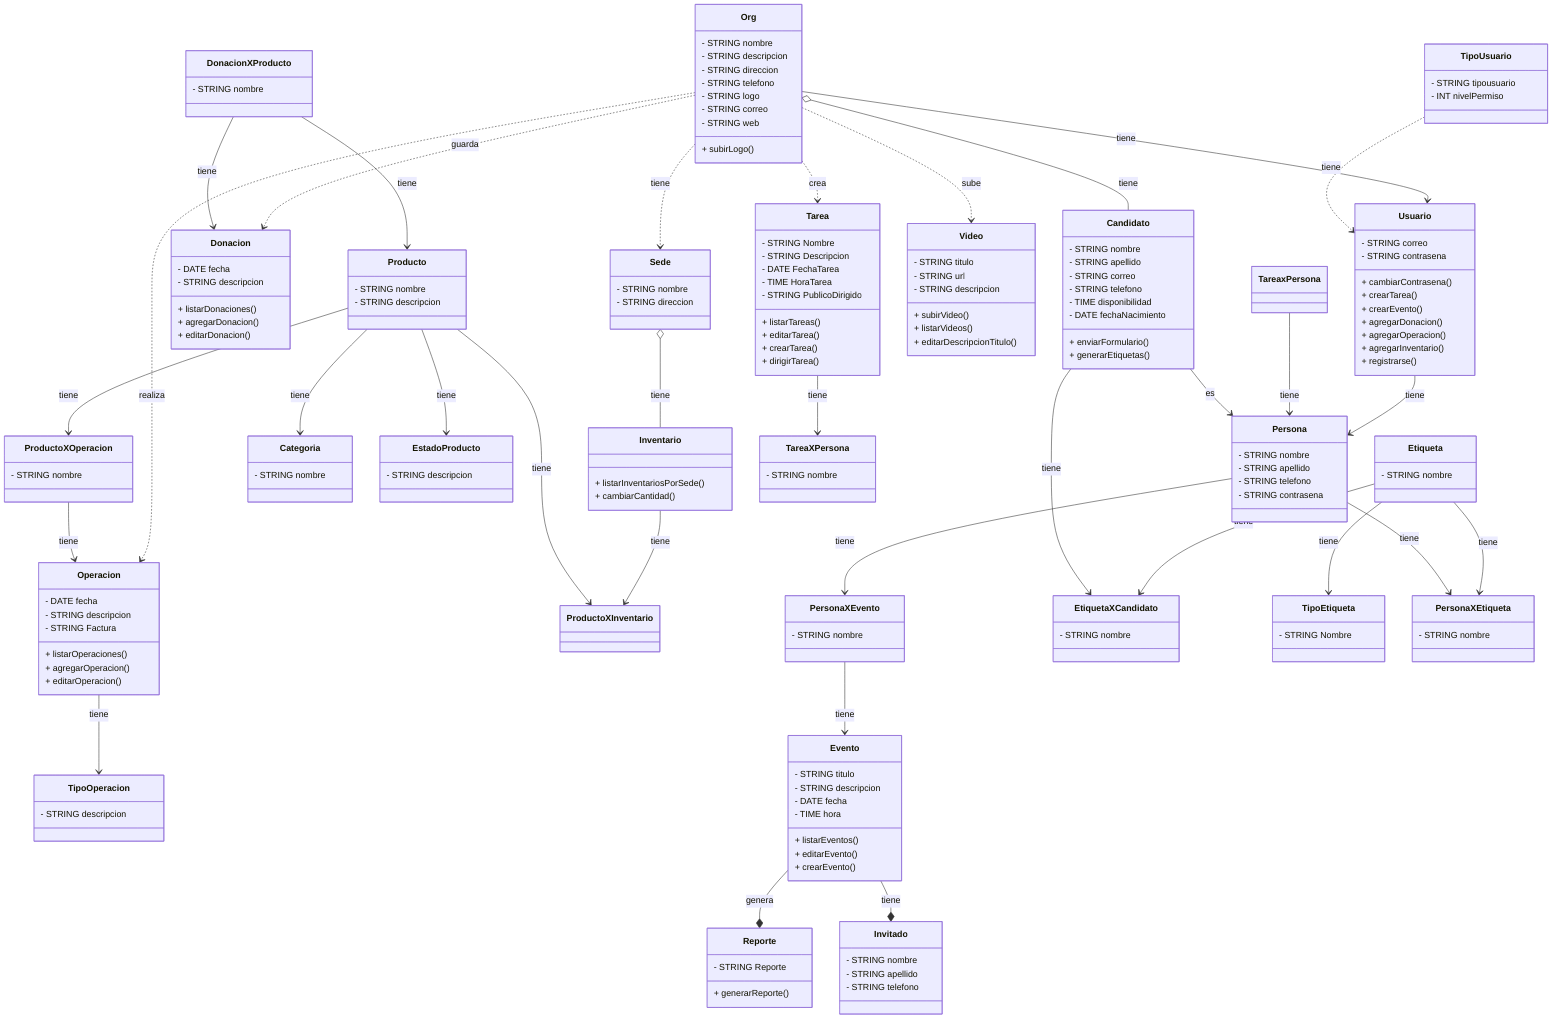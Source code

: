 classDiagram

Org --> Usuario : tiene
Org ..> Donacion : guarda
Org ..> Operacion : realiza
Org ..> Tarea : crea
Org ..> Sede : tiene
Org o-- Candidato : tiene
Org ..> Video : sube
TipoUsuario ..> Usuario : tiene
Usuario --> Persona : tiene
Sede o-- Inventario : tiene
Inventario --> ProductoXInventario : tiene
Producto --> ProductoXInventario : tiene
Producto --> Categoria : tiene
Producto --> EstadoProducto : tiene
Producto --> ProductoXOperacion : tiene
DonacionXProducto --> Producto : tiene
DonacionXProducto --> Donacion : tiene
TareaxPersona --> Persona : tiene
Persona --> PersonaXEvento : tiene
Etiqueta --> EtiquetaXCandidato : tiene
Etiqueta --> TipoEtiqueta : tiene
Etiqueta --> PersonaXEtiqueta : tiene
Operacion --> TipoOperacion : tiene
ProductoXOperacion --> Operacion : tiene
Evento --* Reporte : genera
PersonaXEvento --> Evento : tiene
Evento --* Invitado : tiene
Tarea --> TareaXPersona : tiene
Candidato --> EtiquetaXCandidato : tiene
Persona --> PersonaXEtiqueta : tiene
Candidato --> Persona : es

    class TipoUsuario {
        - STRING tipousuario
        - INT nivelPermiso
    }

    class Usuario {
        - STRING correo
        - STRING contrasena

        + cambiarContrasena()
        + crearTarea()
        + crearEvento()
        + agregarDonacion()
        + agregarOperacion()
        + agregarInventario() 
	+ registrarse()  
    }

    class Org {
        - STRING nombre
        - STRING descripcion
        - STRING direccion
        - STRING telefono
        - STRING logo
        - STRING correo
        - STRING web

        + subirLogo()
    }

    class Candidato {
        - STRING nombre
        - STRING apellido
        - STRING correo
        - STRING telefono
        - TIME disponibilidad
        - DATE fechaNacimiento

        + enviarFormulario()
        + generarEtiquetas()
    }

    class Sede {
        - STRING nombre
        - STRING direccion
    }

    class Inventario{

        + listarInventariosPorSede()
        + cambiarCantidad()
    }

        class Producto {
        - STRING nombre
        - STRING descripcion
    }

    class Categoria {
        - STRING nombre
    }

    class EstadoProducto {
        - STRING descripcion
    }

    class Donacion {
        - DATE fecha
        - STRING descripcion

        + listarDonaciones()
        + agregarDonacion()
        + editarDonacion()
    }

    class DonacionXProducto{
        - STRING nombre
    }


    class Operacion {
        - DATE fecha
        - STRING descripcion
        - STRING Factura

        + listarOperaciones()
        + agregarOperacion()
        + editarOperacion()
    }

    class TipoOperacion {
        - STRING descripcion
    }

    class ProductoXOperacion{
        - STRING nombre
    }

    class Video {
        - STRING titulo
        - STRING url
        - STRING descripcion

        + subirVideo()
        + listarVideos()
        + editarDescripcionTitulo()
    }

    class Evento {
        - STRING titulo
        - STRING descripcion
        - DATE fecha
        - TIME hora

        + listarEventos()
        + editarEvento()
        + crearEvento()
    }

    class Reporte {
        - STRING Reporte

	    + generarReporte()
    }


    class Tarea {
        - STRING Nombre
        - STRING Descripcion
        - DATE FechaTarea
        - TIME HoraTarea
        - STRING PublicoDirigido

        + listarTareas()
        + editarTarea()
        + crearTarea()
        + dirigirTarea()
    }

    class Persona {
        - STRING nombre
        - STRING apellido
        - STRING telefono
        - STRING contrasena
    }

    class Etiqueta {
        - STRING nombre
    }

    class TipoEtiqueta {
        - STRING Nombre
    }

    class Invitado {
        - STRING nombre
        - STRING apellido
        - STRING telefono
    }

    class TareaXPersona{
        - STRING nombre
    }

    class PersonaXEvento{
        - STRING nombre
    }
    
    class PersonaXEtiqueta{
        - STRING nombre
    }

    class EtiquetaXCandidato{
        - STRING nombre
    }